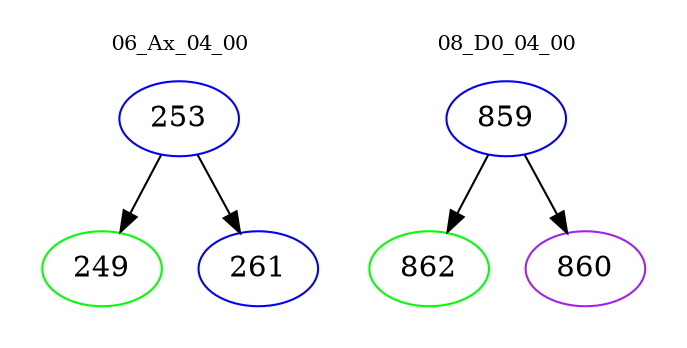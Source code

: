 digraph{
subgraph cluster_0 {
color = white
label = "06_Ax_04_00";
fontsize=10;
T0_253 [label="253", color="blue"]
T0_253 -> T0_249 [color="black"]
T0_249 [label="249", color="green"]
T0_253 -> T0_261 [color="black"]
T0_261 [label="261", color="blue"]
}
subgraph cluster_1 {
color = white
label = "08_D0_04_00";
fontsize=10;
T1_859 [label="859", color="blue"]
T1_859 -> T1_862 [color="black"]
T1_862 [label="862", color="green"]
T1_859 -> T1_860 [color="black"]
T1_860 [label="860", color="purple"]
}
}

